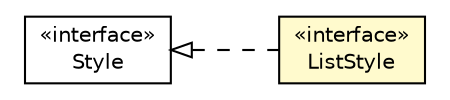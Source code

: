 #!/usr/local/bin/dot
#
# Class diagram 
# Generated by UMLGraph version R5_6-24-gf6e263 (http://www.umlgraph.org/)
#

digraph G {
	edge [fontname="Helvetica",fontsize=10,labelfontname="Helvetica",labelfontsize=10];
	node [fontname="Helvetica",fontsize=10,shape=plaintext];
	nodesep=0.25;
	ranksep=0.5;
	rankdir=LR;
	// com.gwtplatform.carstore.client.resources.MobileNavigationListStyle.ListStyle
	c254987 [label=<<table title="com.gwtplatform.carstore.client.resources.MobileNavigationListStyle.ListStyle" border="0" cellborder="1" cellspacing="0" cellpadding="2" port="p" bgcolor="lemonChiffon" href="./MobileNavigationListStyle.ListStyle.html">
		<tr><td><table border="0" cellspacing="0" cellpadding="1">
<tr><td align="center" balign="center"> &#171;interface&#187; </td></tr>
<tr><td align="center" balign="center"> ListStyle </td></tr>
		</table></td></tr>
		</table>>, URL="./MobileNavigationListStyle.ListStyle.html", fontname="Helvetica", fontcolor="black", fontsize=10.0];
	//com.gwtplatform.carstore.client.resources.MobileNavigationListStyle.ListStyle implements com.google.gwt.user.cellview.client.CellList.Style
	c255070:p -> c254987:p [dir=back,arrowtail=empty,style=dashed];
	// com.google.gwt.user.cellview.client.CellList.Style
	c255070 [label=<<table title="com.google.gwt.user.cellview.client.CellList.Style" border="0" cellborder="1" cellspacing="0" cellpadding="2" port="p">
		<tr><td><table border="0" cellspacing="0" cellpadding="1">
<tr><td align="center" balign="center"> &#171;interface&#187; </td></tr>
<tr><td align="center" balign="center"> Style </td></tr>
		</table></td></tr>
		</table>>, URL="null", fontname="Helvetica", fontcolor="black", fontsize=10.0];
}

